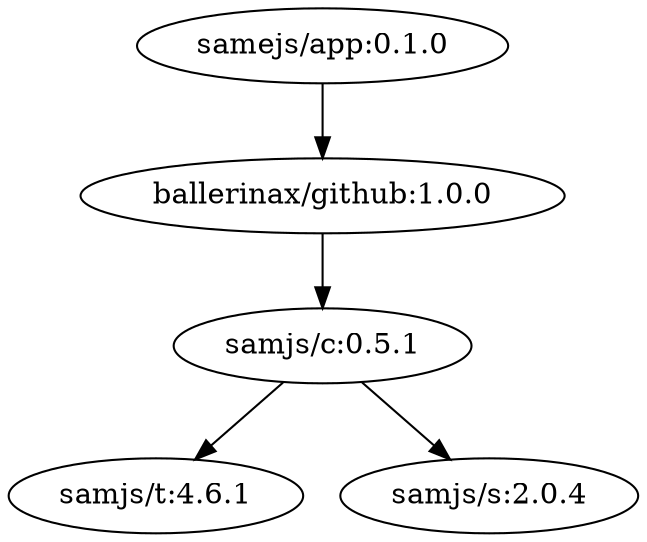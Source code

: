 digraph "example1" {
    "samejs/app:0.1.0" -> "ballerinax/github:1.0.0"
    "ballerinax/github:1.0.0" -> "samjs/c:0.5.1"
    "samjs/c:0.5.1" -> "samjs/t:4.6.1"
    "samjs/c:0.5.1" -> "samjs/s:2.0.4"

    "samjs/c:0.5.1" [repo = "local"]
}
